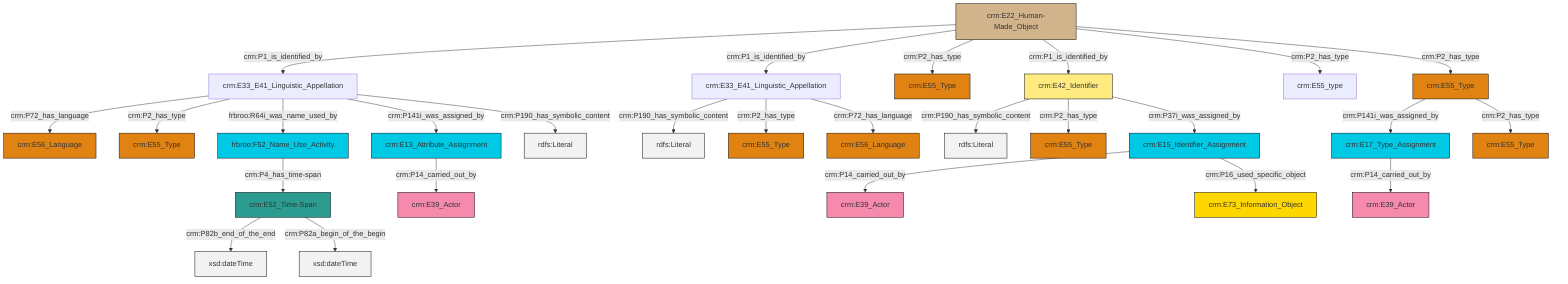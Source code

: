 graph TD
classDef Literal fill:#f2f2f2,stroke:#000000;
classDef CRM_Entity fill:#FFFFFF,stroke:#000000;
classDef Temporal_Entity fill:#00C9E6, stroke:#000000;
classDef Type fill:#E18312, stroke:#000000;
classDef Time-Span fill:#2C9C91, stroke:#000000;
classDef Appellation fill:#FFEB7F, stroke:#000000;
classDef Place fill:#008836, stroke:#000000;
classDef Persistent_Item fill:#B266B2, stroke:#000000;
classDef Conceptual_Object fill:#FFD700, stroke:#000000;
classDef Physical_Thing fill:#D2B48C, stroke:#000000;
classDef Actor fill:#f58aad, stroke:#000000;
classDef PC_Classes fill:#4ce600, stroke:#000000;
classDef Multi fill:#cccccc,stroke:#000000;

8["frbroo:F52_Name_Use_Activity"]:::Temporal_Entity -->|crm:P4_has_time-span| 9["crm:E52_Time-Span"]:::Time-Span
2["crm:E42_Identifier"]:::Appellation -->|crm:P190_has_symbolic_content| 10[rdfs:Literal]:::Literal
14["crm:E33_E41_Linguistic_Appellation"]:::Default -->|crm:P190_has_symbolic_content| 15[rdfs:Literal]:::Literal
16["crm:E17_Type_Assignment"]:::Temporal_Entity -->|crm:P14_carried_out_by| 17["crm:E39_Actor"]:::Actor
4["crm:E22_Human-Made_Object"]:::Physical_Thing -->|crm:P1_is_identified_by| 26["crm:E33_E41_Linguistic_Appellation"]:::Default
2["crm:E42_Identifier"]:::Appellation -->|crm:P2_has_type| 27["crm:E55_Type"]:::Type
4["crm:E22_Human-Made_Object"]:::Physical_Thing -->|crm:P1_is_identified_by| 14["crm:E33_E41_Linguistic_Appellation"]:::Default
2["crm:E42_Identifier"]:::Appellation -->|crm:P37i_was_assigned_by| 32["crm:E15_Identifier_Assignment"]:::Temporal_Entity
26["crm:E33_E41_Linguistic_Appellation"]:::Default -->|crm:P72_has_language| 12["crm:E56_Language"]:::Type
4["crm:E22_Human-Made_Object"]:::Physical_Thing -->|crm:P2_has_type| 28["crm:E55_Type"]:::Type
14["crm:E33_E41_Linguistic_Appellation"]:::Default -->|crm:P2_has_type| 0["crm:E55_Type"]:::Type
4["crm:E22_Human-Made_Object"]:::Physical_Thing -->|crm:P1_is_identified_by| 2["crm:E42_Identifier"]:::Appellation
4["crm:E22_Human-Made_Object"]:::Physical_Thing -->|crm:P2_has_type| 34["crm:E55_type"]:::Default
6["crm:E55_Type"]:::Type -->|crm:P141i_was_assigned_by| 16["crm:E17_Type_Assignment"]:::Temporal_Entity
9["crm:E52_Time-Span"]:::Time-Span -->|crm:P82b_end_of_the_end| 37[xsd:dateTime]:::Literal
9["crm:E52_Time-Span"]:::Time-Span -->|crm:P82a_begin_of_the_begin| 39[xsd:dateTime]:::Literal
26["crm:E33_E41_Linguistic_Appellation"]:::Default -->|crm:P2_has_type| 24["crm:E55_Type"]:::Type
14["crm:E33_E41_Linguistic_Appellation"]:::Default -->|crm:P72_has_language| 40["crm:E56_Language"]:::Type
32["crm:E15_Identifier_Assignment"]:::Temporal_Entity -->|crm:P14_carried_out_by| 18["crm:E39_Actor"]:::Actor
32["crm:E15_Identifier_Assignment"]:::Temporal_Entity -->|crm:P16_used_specific_object| 44["crm:E73_Information_Object"]:::Conceptual_Object
26["crm:E33_E41_Linguistic_Appellation"]:::Default -->|frbroo:R64i_was_name_used_by| 8["frbroo:F52_Name_Use_Activity"]:::Temporal_Entity
26["crm:E33_E41_Linguistic_Appellation"]:::Default -->|crm:P141i_was_assigned_by| 30["crm:E13_Attribute_Assignment"]:::Temporal_Entity
4["crm:E22_Human-Made_Object"]:::Physical_Thing -->|crm:P2_has_type| 6["crm:E55_Type"]:::Type
30["crm:E13_Attribute_Assignment"]:::Temporal_Entity -->|crm:P14_carried_out_by| 41["crm:E39_Actor"]:::Actor
26["crm:E33_E41_Linguistic_Appellation"]:::Default -->|crm:P190_has_symbolic_content| 49[rdfs:Literal]:::Literal
6["crm:E55_Type"]:::Type -->|crm:P2_has_type| 20["crm:E55_Type"]:::Type